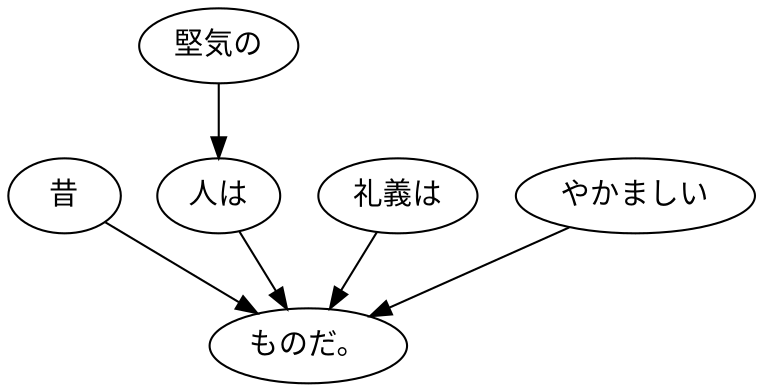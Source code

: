 digraph graph5884 {
	node0 [label="昔"];
	node1 [label="堅気の"];
	node2 [label="人は"];
	node3 [label="礼義は"];
	node4 [label="やかましい"];
	node5 [label="ものだ。"];
	node0 -> node5;
	node1 -> node2;
	node2 -> node5;
	node3 -> node5;
	node4 -> node5;
}
